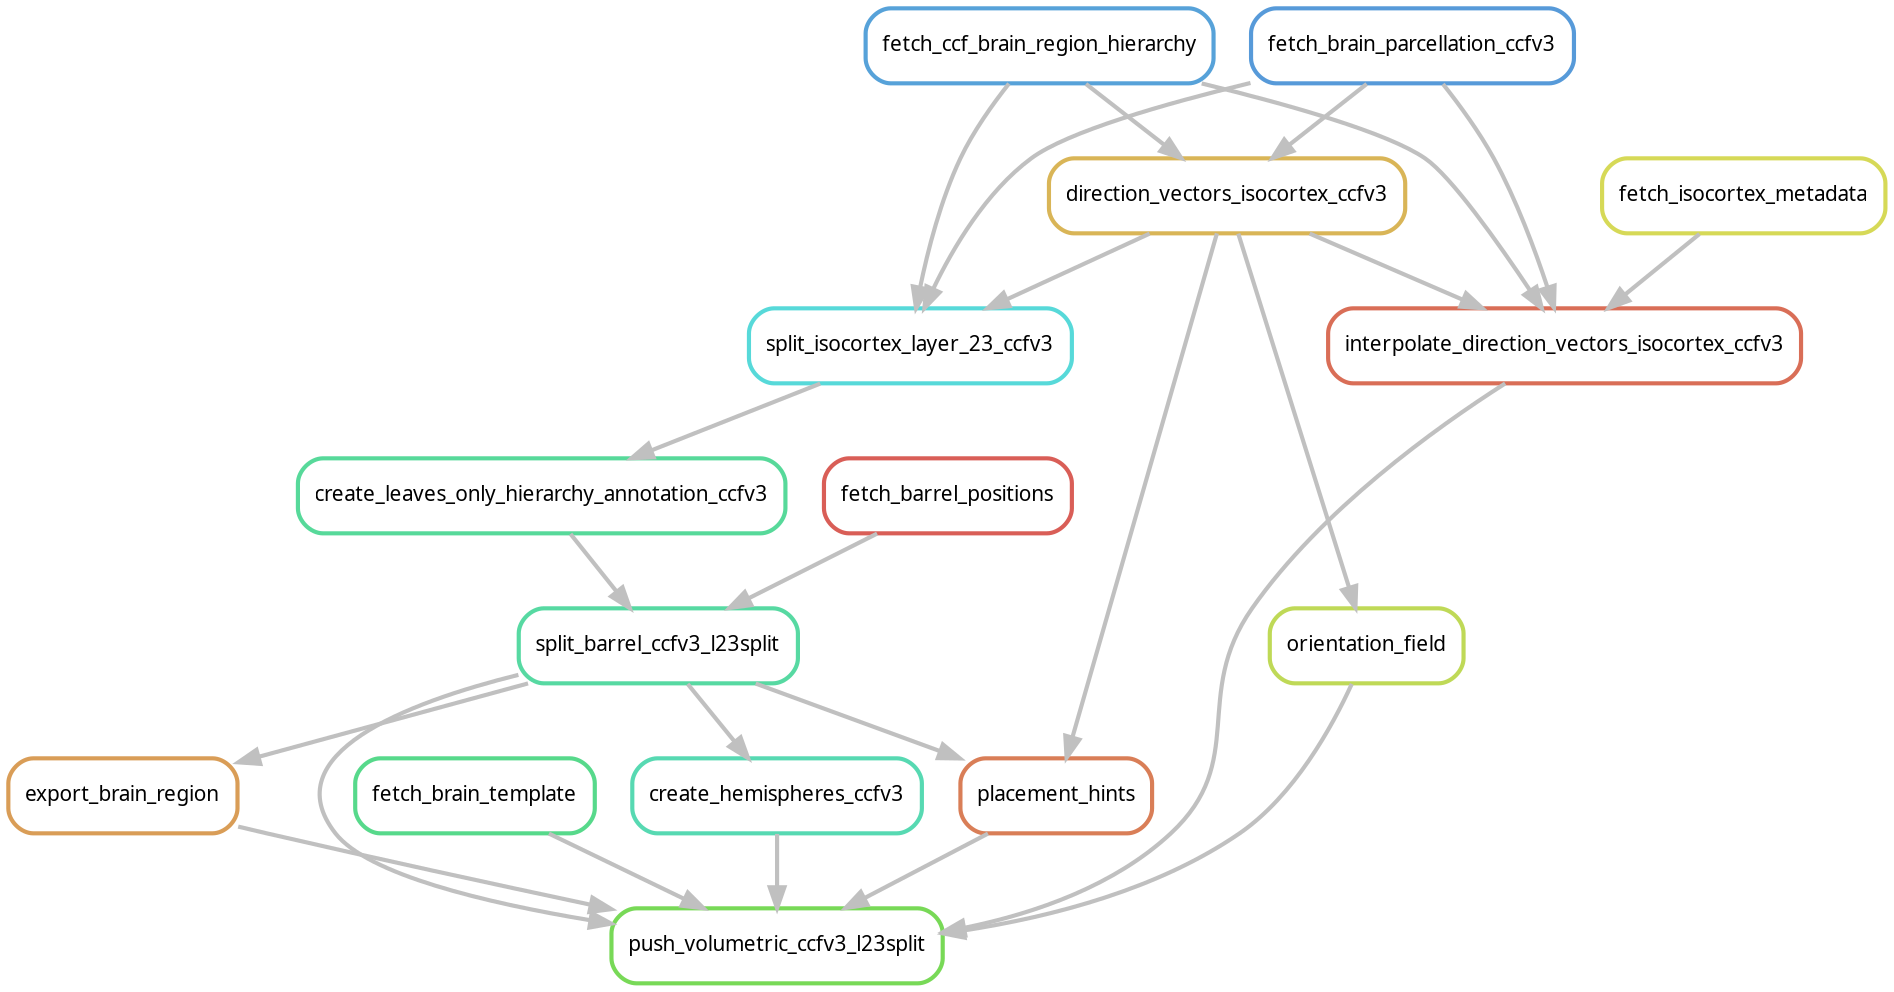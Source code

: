 digraph snakemake_dag {
    graph[bgcolor=white, margin=0];
    node[shape=box, style=rounded, fontname=sans,                 fontsize=10, penwidth=2];
    edge[penwidth=2, color=grey];
	0[label = "push_volumetric_ccfv3_l23split", color = "0.29 0.6 0.85", style="rounded"];
	1[label = "export_brain_region", color = "0.09 0.6 0.85", style="rounded"];
	2[label = "split_barrel_ccfv3_l23split", color = "0.43 0.6 0.85", style="rounded"];
	3[label = "create_leaves_only_hierarchy_annotation_ccfv3", color = "0.42 0.6 0.85", style="rounded"];
	4[label = "split_isocortex_layer_23_ccfv3", color = "0.50 0.6 0.85", style="rounded"];
	5[label = "fetch_ccf_brain_region_hierarchy", color = "0.57 0.6 0.85", style="rounded"];
	6[label = "fetch_brain_parcellation_ccfv3", color = "0.58 0.6 0.85", style="rounded"];
	7[label = "direction_vectors_isocortex_ccfv3", color = "0.12 0.6 0.85", style="rounded"];
	8[label = "fetch_barrel_positions", color = "0.01 0.6 0.85", style="rounded"];
	9[label = "fetch_brain_template", color = "0.40 0.6 0.85", style="rounded"];
	10[label = "create_hemispheres_ccfv3", color = "0.45 0.6 0.85", style="rounded"];
	11[label = "placement_hints", color = "0.05 0.6 0.85", style="rounded"];
	12[label = "interpolate_direction_vectors_isocortex_ccfv3", color = "0.03 0.6 0.85", style="rounded"];
	13[label = "fetch_isocortex_metadata", color = "0.17 0.6 0.85", style="rounded"];
	14[label = "orientation_field", color = "0.20 0.6 0.85", style="rounded"];
	1 -> 0
	9 -> 0
	2 -> 0
	10 -> 0
	11 -> 0
	12 -> 0
	14 -> 0
	2 -> 1
	3 -> 2
	8 -> 2
	4 -> 3
	5 -> 4
	6 -> 4
	7 -> 4
	6 -> 7
	5 -> 7
	2 -> 10
	2 -> 11
	7 -> 11
	6 -> 12
	5 -> 12
	7 -> 12
	13 -> 12
	7 -> 14
}            

